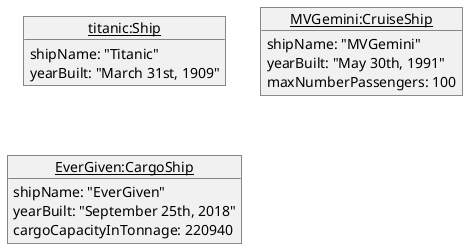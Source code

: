 @startuml

object "<u>titanic:Ship</u>" as ts {
    shipName: "Titanic"
    yearBuilt: "March 31st, 1909"
}

object "<u>MVGemini:CruiseShip</u>" as mcs {
    shipName: "MVGemini"
    yearBuilt: "May 30th, 1991"
    maxNumberPassengers: 100
}

object "<u>EverGiven:CargoShip</u>" as ecs {
    shipName: "EverGiven"
    yearBuilt: "September 25th, 2018"
    cargoCapacityInTonnage: 220940
}


@enduml